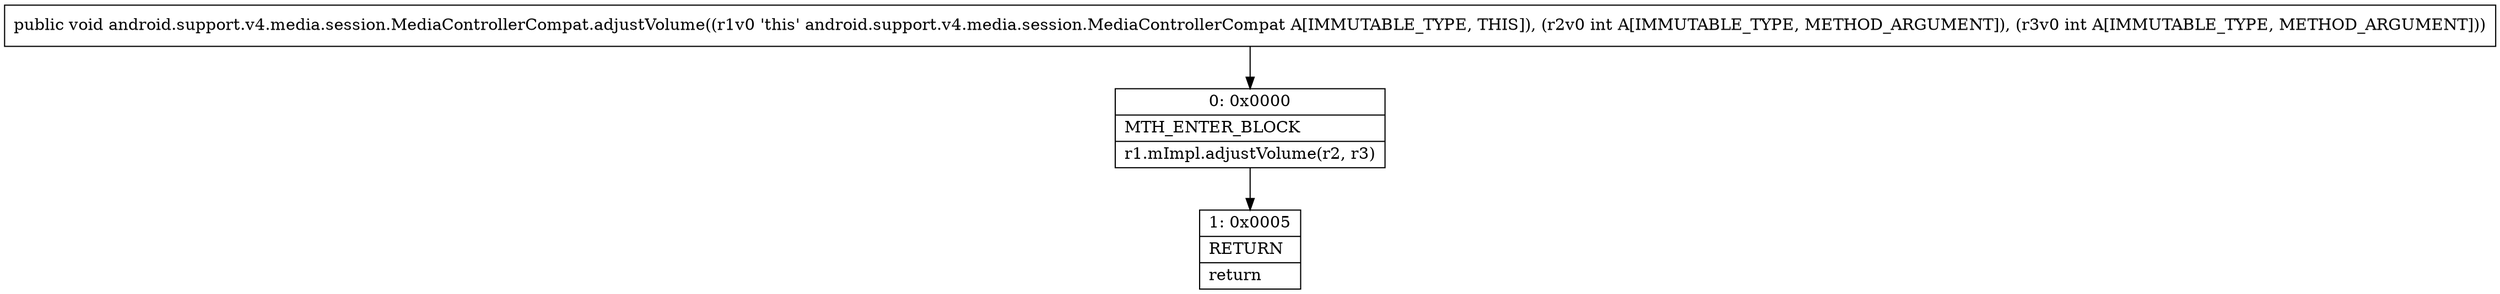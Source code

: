 digraph "CFG forandroid.support.v4.media.session.MediaControllerCompat.adjustVolume(II)V" {
Node_0 [shape=record,label="{0\:\ 0x0000|MTH_ENTER_BLOCK\l|r1.mImpl.adjustVolume(r2, r3)\l}"];
Node_1 [shape=record,label="{1\:\ 0x0005|RETURN\l|return\l}"];
MethodNode[shape=record,label="{public void android.support.v4.media.session.MediaControllerCompat.adjustVolume((r1v0 'this' android.support.v4.media.session.MediaControllerCompat A[IMMUTABLE_TYPE, THIS]), (r2v0 int A[IMMUTABLE_TYPE, METHOD_ARGUMENT]), (r3v0 int A[IMMUTABLE_TYPE, METHOD_ARGUMENT])) }"];
MethodNode -> Node_0;
Node_0 -> Node_1;
}

